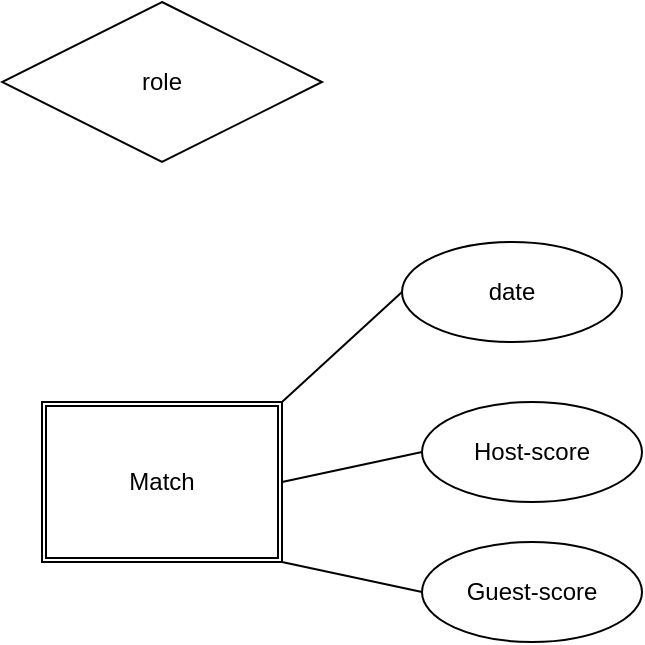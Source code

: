 <mxfile version="21.0.10" type="github">
  <diagram name="Page-1" id="YHJ-fagworV4knF-acnu">
    <mxGraphModel dx="1050" dy="591" grid="1" gridSize="10" guides="1" tooltips="1" connect="1" arrows="1" fold="1" page="1" pageScale="1" pageWidth="827" pageHeight="1169" math="0" shadow="0">
      <root>
        <mxCell id="0" />
        <mxCell id="1" parent="0" />
        <mxCell id="ng-CabeNPOO9JNfxG48u-3" value="Match" style="shape=ext;double=1;rounded=0;whiteSpace=wrap;html=1;" vertex="1" parent="1">
          <mxGeometry x="520" y="240" width="120" height="80" as="geometry" />
        </mxCell>
        <mxCell id="ng-CabeNPOO9JNfxG48u-4" value="date" style="ellipse;whiteSpace=wrap;html=1;" vertex="1" parent="1">
          <mxGeometry x="700" y="160" width="110" height="50" as="geometry" />
        </mxCell>
        <mxCell id="ng-CabeNPOO9JNfxG48u-6" value="" style="endArrow=none;html=1;rounded=0;entryX=0;entryY=0.5;entryDx=0;entryDy=0;" edge="1" parent="1" target="ng-CabeNPOO9JNfxG48u-4">
          <mxGeometry width="50" height="50" relative="1" as="geometry">
            <mxPoint x="640" y="240" as="sourcePoint" />
            <mxPoint x="690" y="190" as="targetPoint" />
          </mxGeometry>
        </mxCell>
        <mxCell id="ng-CabeNPOO9JNfxG48u-7" value="Host-score" style="ellipse;whiteSpace=wrap;html=1;" vertex="1" parent="1">
          <mxGeometry x="710" y="240" width="110" height="50" as="geometry" />
        </mxCell>
        <mxCell id="ng-CabeNPOO9JNfxG48u-8" value="" style="endArrow=none;html=1;rounded=0;entryX=0;entryY=0.5;entryDx=0;entryDy=0;exitX=1;exitY=0.5;exitDx=0;exitDy=0;" edge="1" parent="1" source="ng-CabeNPOO9JNfxG48u-3" target="ng-CabeNPOO9JNfxG48u-7">
          <mxGeometry width="50" height="50" relative="1" as="geometry">
            <mxPoint x="650" y="300" as="sourcePoint" />
            <mxPoint x="700" y="250" as="targetPoint" />
            <Array as="points" />
          </mxGeometry>
        </mxCell>
        <mxCell id="ng-CabeNPOO9JNfxG48u-9" value="Guest-score" style="ellipse;whiteSpace=wrap;html=1;" vertex="1" parent="1">
          <mxGeometry x="710" y="310" width="110" height="50" as="geometry" />
        </mxCell>
        <mxCell id="ng-CabeNPOO9JNfxG48u-10" value="" style="endArrow=none;html=1;rounded=0;entryX=0;entryY=0.5;entryDx=0;entryDy=0;exitX=1;exitY=0.5;exitDx=0;exitDy=0;" edge="1" parent="1" target="ng-CabeNPOO9JNfxG48u-9">
          <mxGeometry width="50" height="50" relative="1" as="geometry">
            <mxPoint x="640" y="320" as="sourcePoint" />
            <mxPoint x="710" y="305" as="targetPoint" />
            <Array as="points" />
          </mxGeometry>
        </mxCell>
        <mxCell id="ng-CabeNPOO9JNfxG48u-11" value="role" style="rhombus;whiteSpace=wrap;html=1;" vertex="1" parent="1">
          <mxGeometry x="500" y="40" width="160" height="80" as="geometry" />
        </mxCell>
      </root>
    </mxGraphModel>
  </diagram>
</mxfile>
